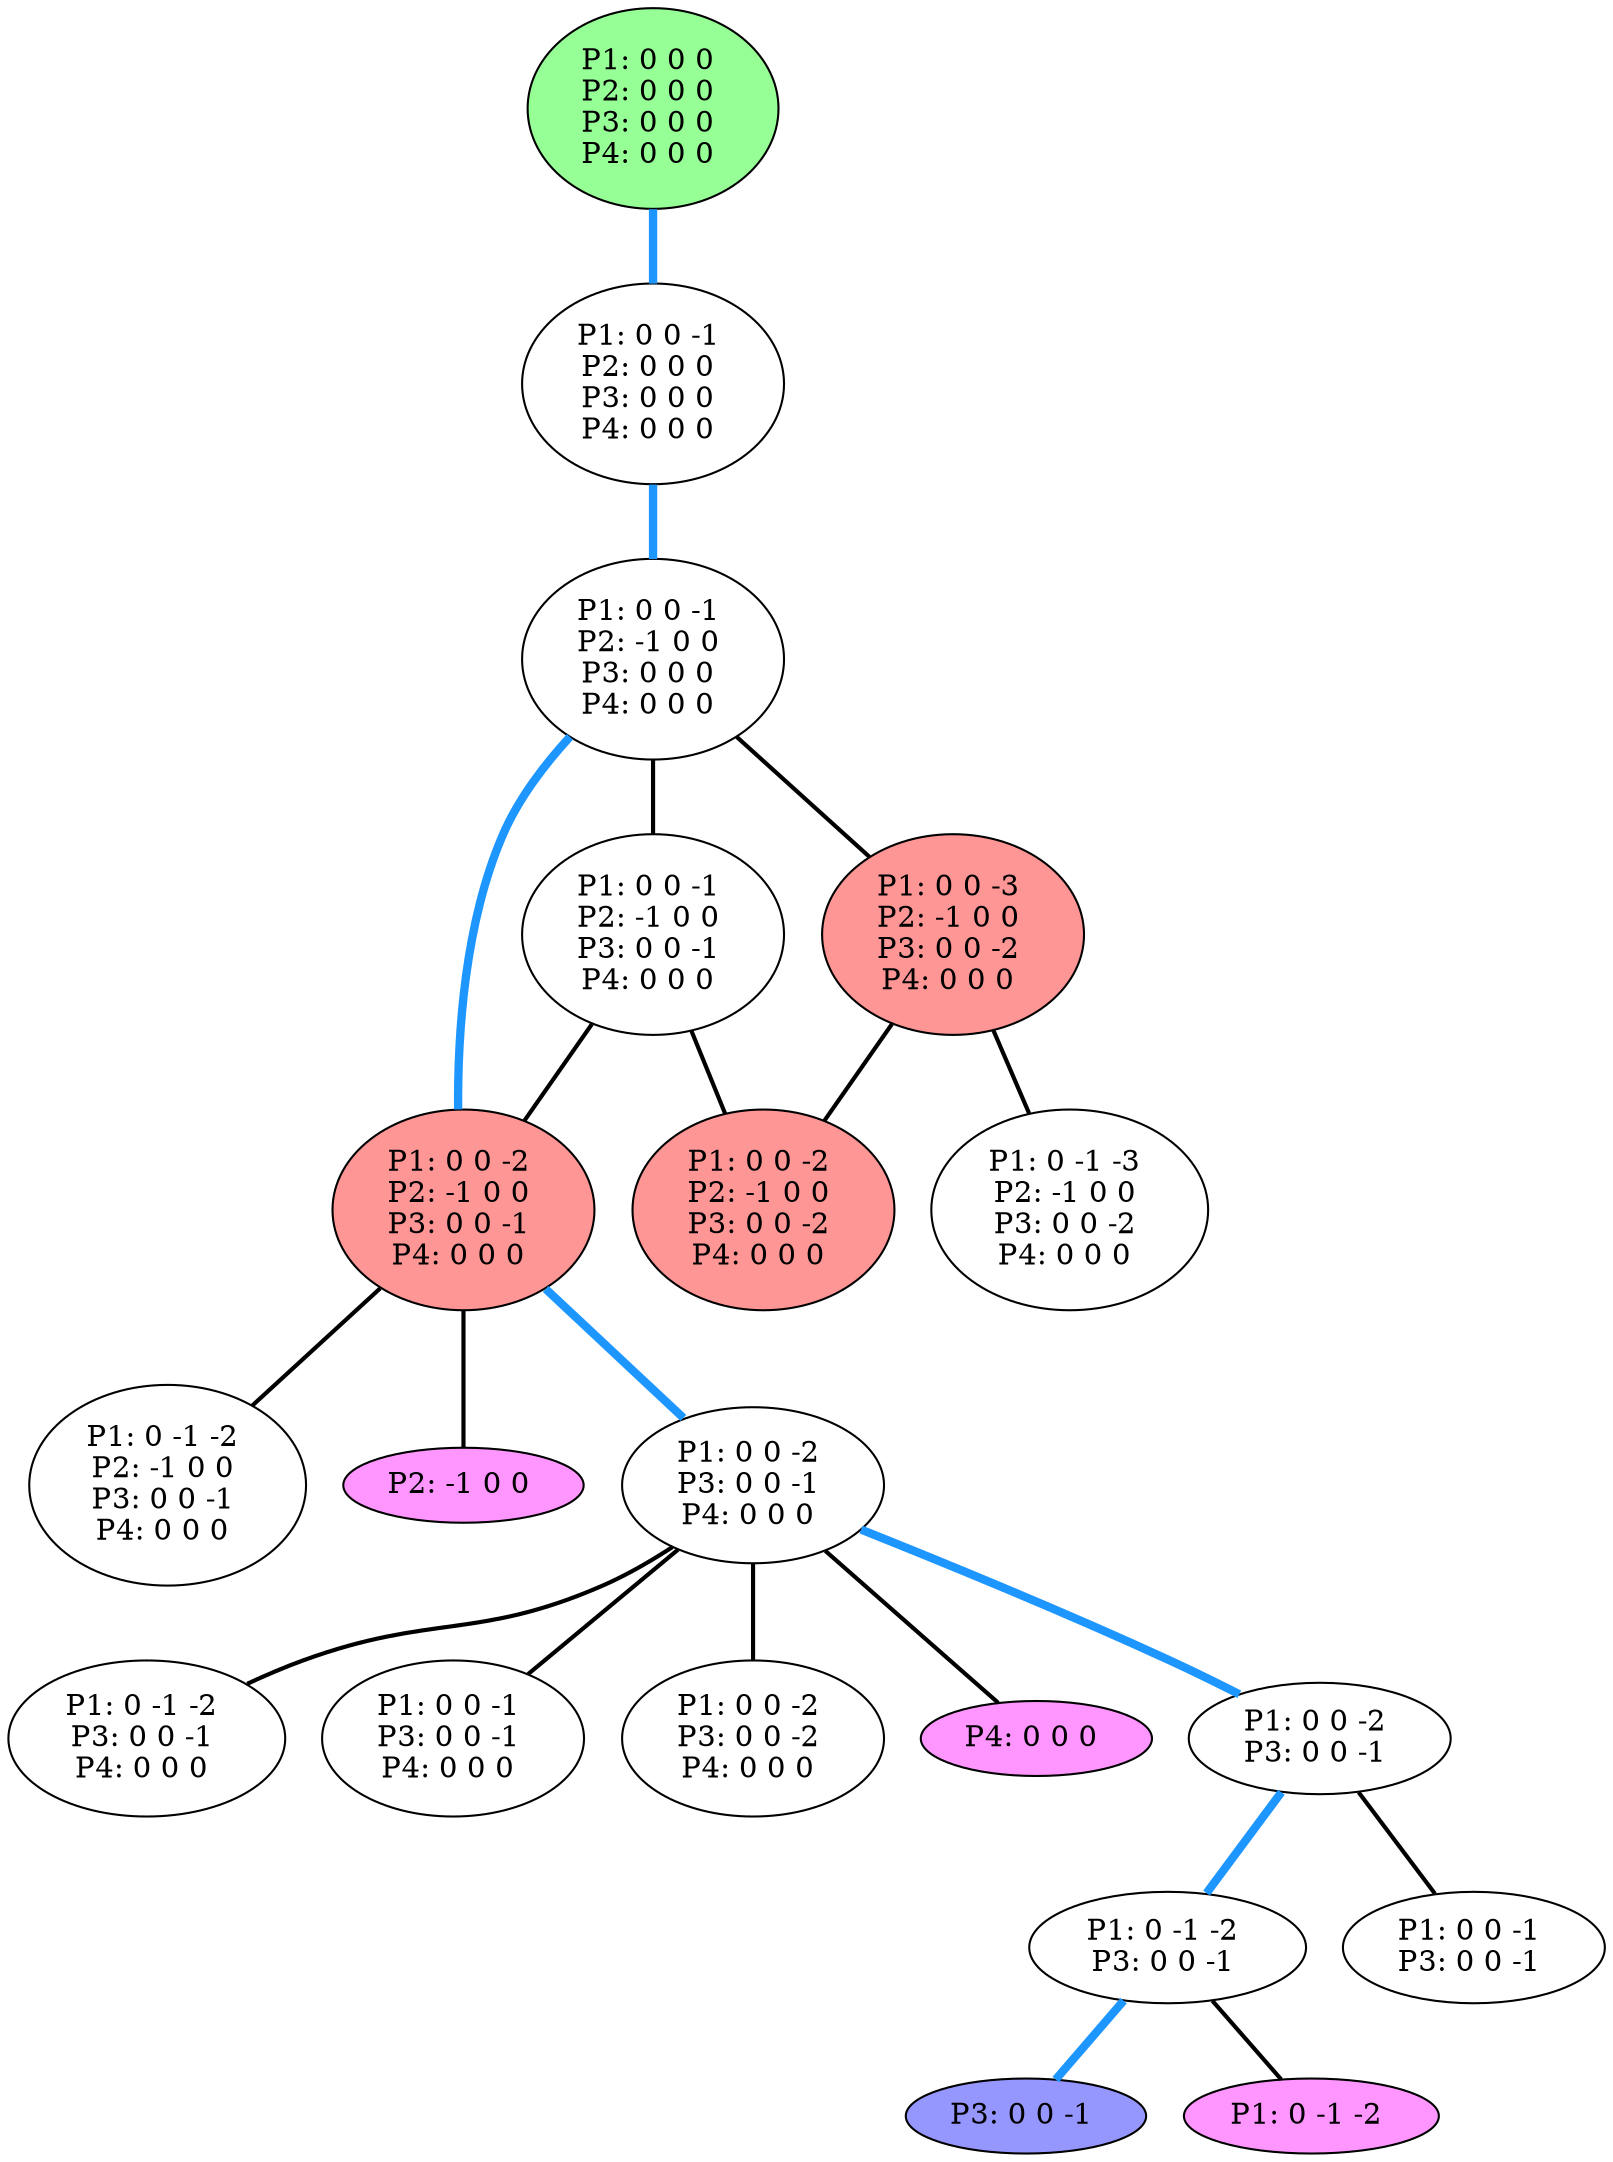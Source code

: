 graph G {
color = "black"
0 [label = "P1: 0 0 0 
P2: 0 0 0 
P3: 0 0 0 
P4: 0 0 0 
",  style="filled", fillcolor = "#96FF96"];
1 [label = "P1: 0 0 -1 
P2: 0 0 0 
P3: 0 0 0 
P4: 0 0 0 
"];
2 [label = "P1: 0 0 -1 
P2: -1 0 0 
P3: 0 0 0 
P4: 0 0 0 
"];
3 [label = "P1: 0 0 -1 
P2: -1 0 0 
P3: 0 0 -1 
P4: 0 0 0 
"];
4 [label = "P1: 0 0 -2 
P2: -1 0 0 
P3: 0 0 -1 
P4: 0 0 0 
",  style="filled", fillcolor = "#FF9696"];
5 [label = "P1: 0 0 -3 
P2: -1 0 0 
P3: 0 0 -2 
P4: 0 0 0 
",  style="filled", fillcolor = "#FF9696"];
6 [label = "P1: 0 0 -2 
P2: -1 0 0 
P3: 0 0 -2 
P4: 0 0 0 
",  style="filled", fillcolor = "#FF9696"];
7 [label = "P1: 0 -1 -2 
P2: -1 0 0 
P3: 0 0 -1 
P4: 0 0 0 
"];
8 [label = "P1: 0 -1 -3 
P2: -1 0 0 
P3: 0 0 -2 
P4: 0 0 0 
"];
9 [label = "P2: -1 0 0 
",  style="filled", fillcolor = "#FF96FF"];
10 [label = "P1: 0 0 -2 
P3: 0 0 -1 
P4: 0 0 0 
"];
11 [label = "P1: 0 -1 -2 
P3: 0 0 -1 
P4: 0 0 0 
"];
12 [label = "P1: 0 0 -1 
P3: 0 0 -1 
P4: 0 0 0 
"];
13 [label = "P1: 0 0 -2 
P3: 0 0 -2 
P4: 0 0 0 
"];
14 [label = "P4: 0 0 0 
",  style="filled", fillcolor = "#FF96FF"];
15 [label = "P1: 0 0 -2 
P3: 0 0 -1 
"];
16 [label = "P1: 0 -1 -2 
P3: 0 0 -1 
"];
17 [label = "P1: 0 0 -1 
P3: 0 0 -1 
"];
18 [label = "P3: 0 0 -1 
", style="filled", fillcolor = "#9696FF"];
19 [label = "P1: 0 -1 -2 
",  style="filled", fillcolor = "#FF96FF"];
edge [style=bold];
0 -- 1 [color="#1E96FF", penwidth=4.0];

1 -- 2 [color="#1E96FF", penwidth=4.0];

2 -- 3 [color=black];
2 -- 4 [color="#1E96FF", penwidth=4.0];
2 -- 5 [color=black];

3 -- 4 [color=black];
3 -- 6 [color=black];

4 -- 7 [color=black];
4 -- 10 [color="#1E96FF", penwidth=4.0];
4 -- 9 [color=black];

5 -- 8 [color=black];
5 -- 6 [color=black];




10 -- 11 [color=black];
10 -- 12 [color=black];
10 -- 13 [color=black];
10 -- 14 [color=black];
10 -- 15 [color="#1E96FF", penwidth=4.0];




15 -- 16 [color="#1E96FF", penwidth=4.0];
15 -- 17 [color=black];

16 -- 18 [color="#1E96FF", penwidth=4.0];
16 -- 19 [color=black];


}
